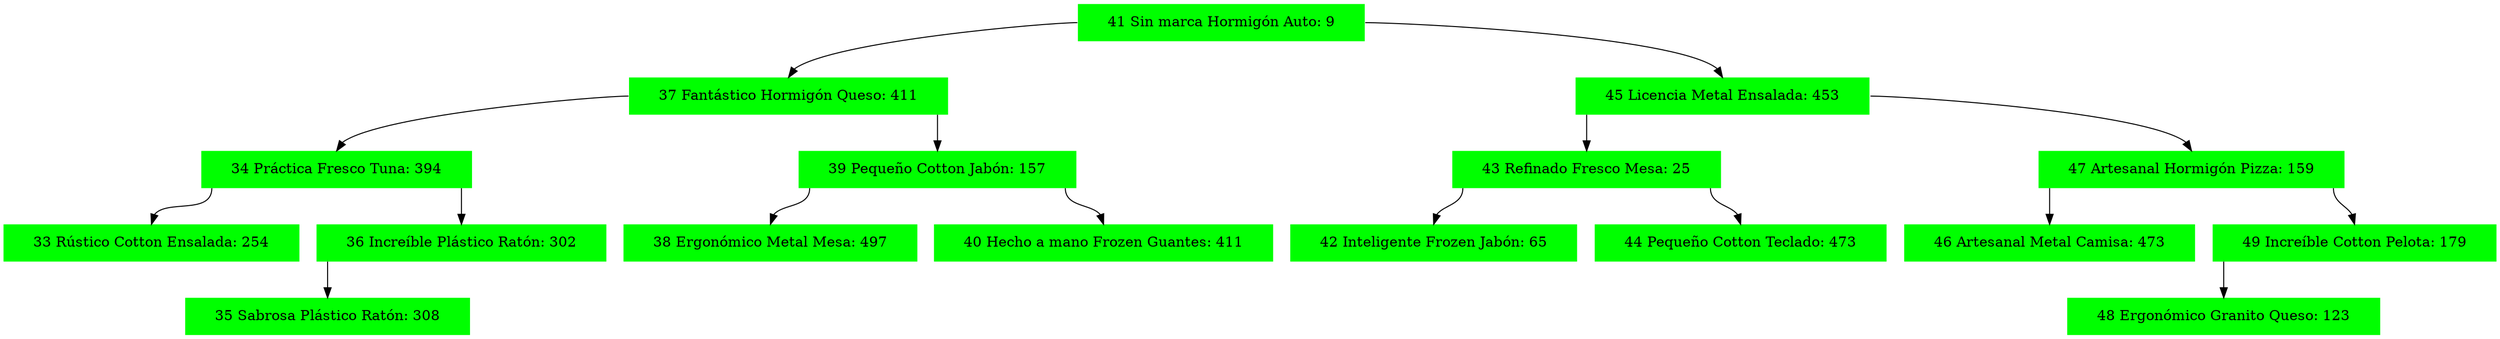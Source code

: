 digraph G{
node[shape="record"];
node0xc000dee000[label="<f0>|<f1>41  Sin marca Hormigón Auto: 9|<f2>",color=green,style =filled];
node0xc000dee1e0[label="<f0>|<f1>37 Fantástico Hormigón Queso: 411|<f2>",color=green,style =filled];
node0xc000dee000:f0->node0xc000dee1e0:f1
node0xc000dee120[label="<f0>|<f1>34 Práctica Fresco Tuna: 394|<f2>",color=green,style =filled];
node0xc000dee1e0:f0->node0xc000dee120:f1
node0xc000dee420[label="<f0>|<f1>33 Rústico Cotton Ensalada: 254|<f2>",color=green,style =filled];
node0xc000dee120:f0->node0xc000dee420:f1
node0xc000dee240[label="<f0>|<f1>36 Increíble Plástico Ratón: 302|<f2>",color=green,style =filled];
node0xc000dee120:f2->node0xc000dee240:f1
node0xc000dee4e0[label="<f0>|<f1>35 Sabrosa Plástico Ratón: 308|<f2>",color=green,style =filled];
node0xc000dee240:f0->node0xc000dee4e0:f1
node0xc000dee480[label="<f0>|<f1>39 Pequeño Cotton Jabón: 157|<f2>",color=green,style =filled];
node0xc000dee1e0:f2->node0xc000dee480:f1
node0xc000dee060[label="<f0>|<f1>38 Ergonómico Metal Mesa: 497|<f2>",color=green,style =filled];
node0xc000dee480:f0->node0xc000dee060:f1
node0xc000dee300[label="<f0>|<f1>40 Hecho a mano Frozen Guantes: 411|<f2>",color=green,style =filled];
node0xc000dee480:f2->node0xc000dee300:f1
node0xc000a4ff80[label="<f0>|<f1>45 Licencia Metal Ensalada: 453|<f2>",color=green,style =filled];
node0xc000dee000:f2->node0xc000a4ff80:f1
node0xc000a4ff20[label="<f0>|<f1>43 Refinado Fresco Mesa: 25|<f2>",color=green,style =filled];
node0xc000a4ff80:f0->node0xc000a4ff20:f1
node0xc000dee0c0[label="<f0>|<f1>42 Inteligente Frozen Jabón: 65|<f2>",color=green,style =filled];
node0xc000a4ff20:f0->node0xc000dee0c0:f1
node0xc000dee360[label="<f0>|<f1>44 Pequeño Cotton Teclado: 473|<f2>",color=green,style =filled];
node0xc000a4ff20:f2->node0xc000dee360:f1
node0xc000dee180[label="<f0>|<f1>47 Artesanal Hormigón Pizza: 159|<f2>",color=green,style =filled];
node0xc000a4ff80:f2->node0xc000dee180:f1
node0xc000dee2a0[label="<f0>|<f1>46 Artesanal Metal Camisa: 473|<f2>",color=green,style =filled];
node0xc000dee180:f0->node0xc000dee2a0:f1
node0xc000dee3c0[label="<f0>|<f1>49 Increíble Cotton Pelota: 179|<f2>",color=green,style =filled];
node0xc000dee180:f2->node0xc000dee3c0:f1
node0xc000dee540[label="<f0>|<f1>48 Ergonómico Granito Queso: 123|<f2>",color=green,style =filled];
node0xc000dee3c0:f0->node0xc000dee540:f1
}
